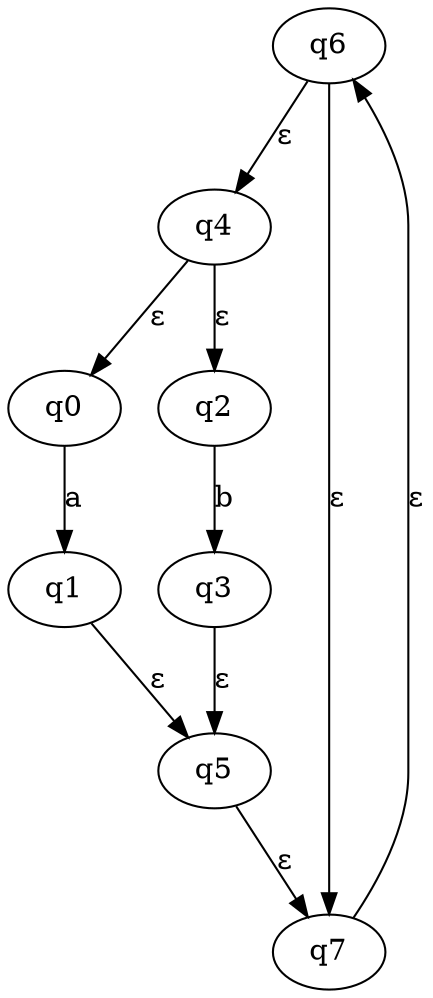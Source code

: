 digraph {
	q6 -> q4 [label="ε"]
	q6 -> q7 [label="ε"]
	q5 -> q7 [label="ε"]
	q7 -> q6 [label="ε"]
	q4 -> q0 [label="ε"]
	q4 -> q2 [label="ε"]
	q1 -> q5 [label="ε"]
	q3 -> q5 [label="ε"]
	q0 -> q1 [label=a]
	q2 -> q3 [label=b]
}
